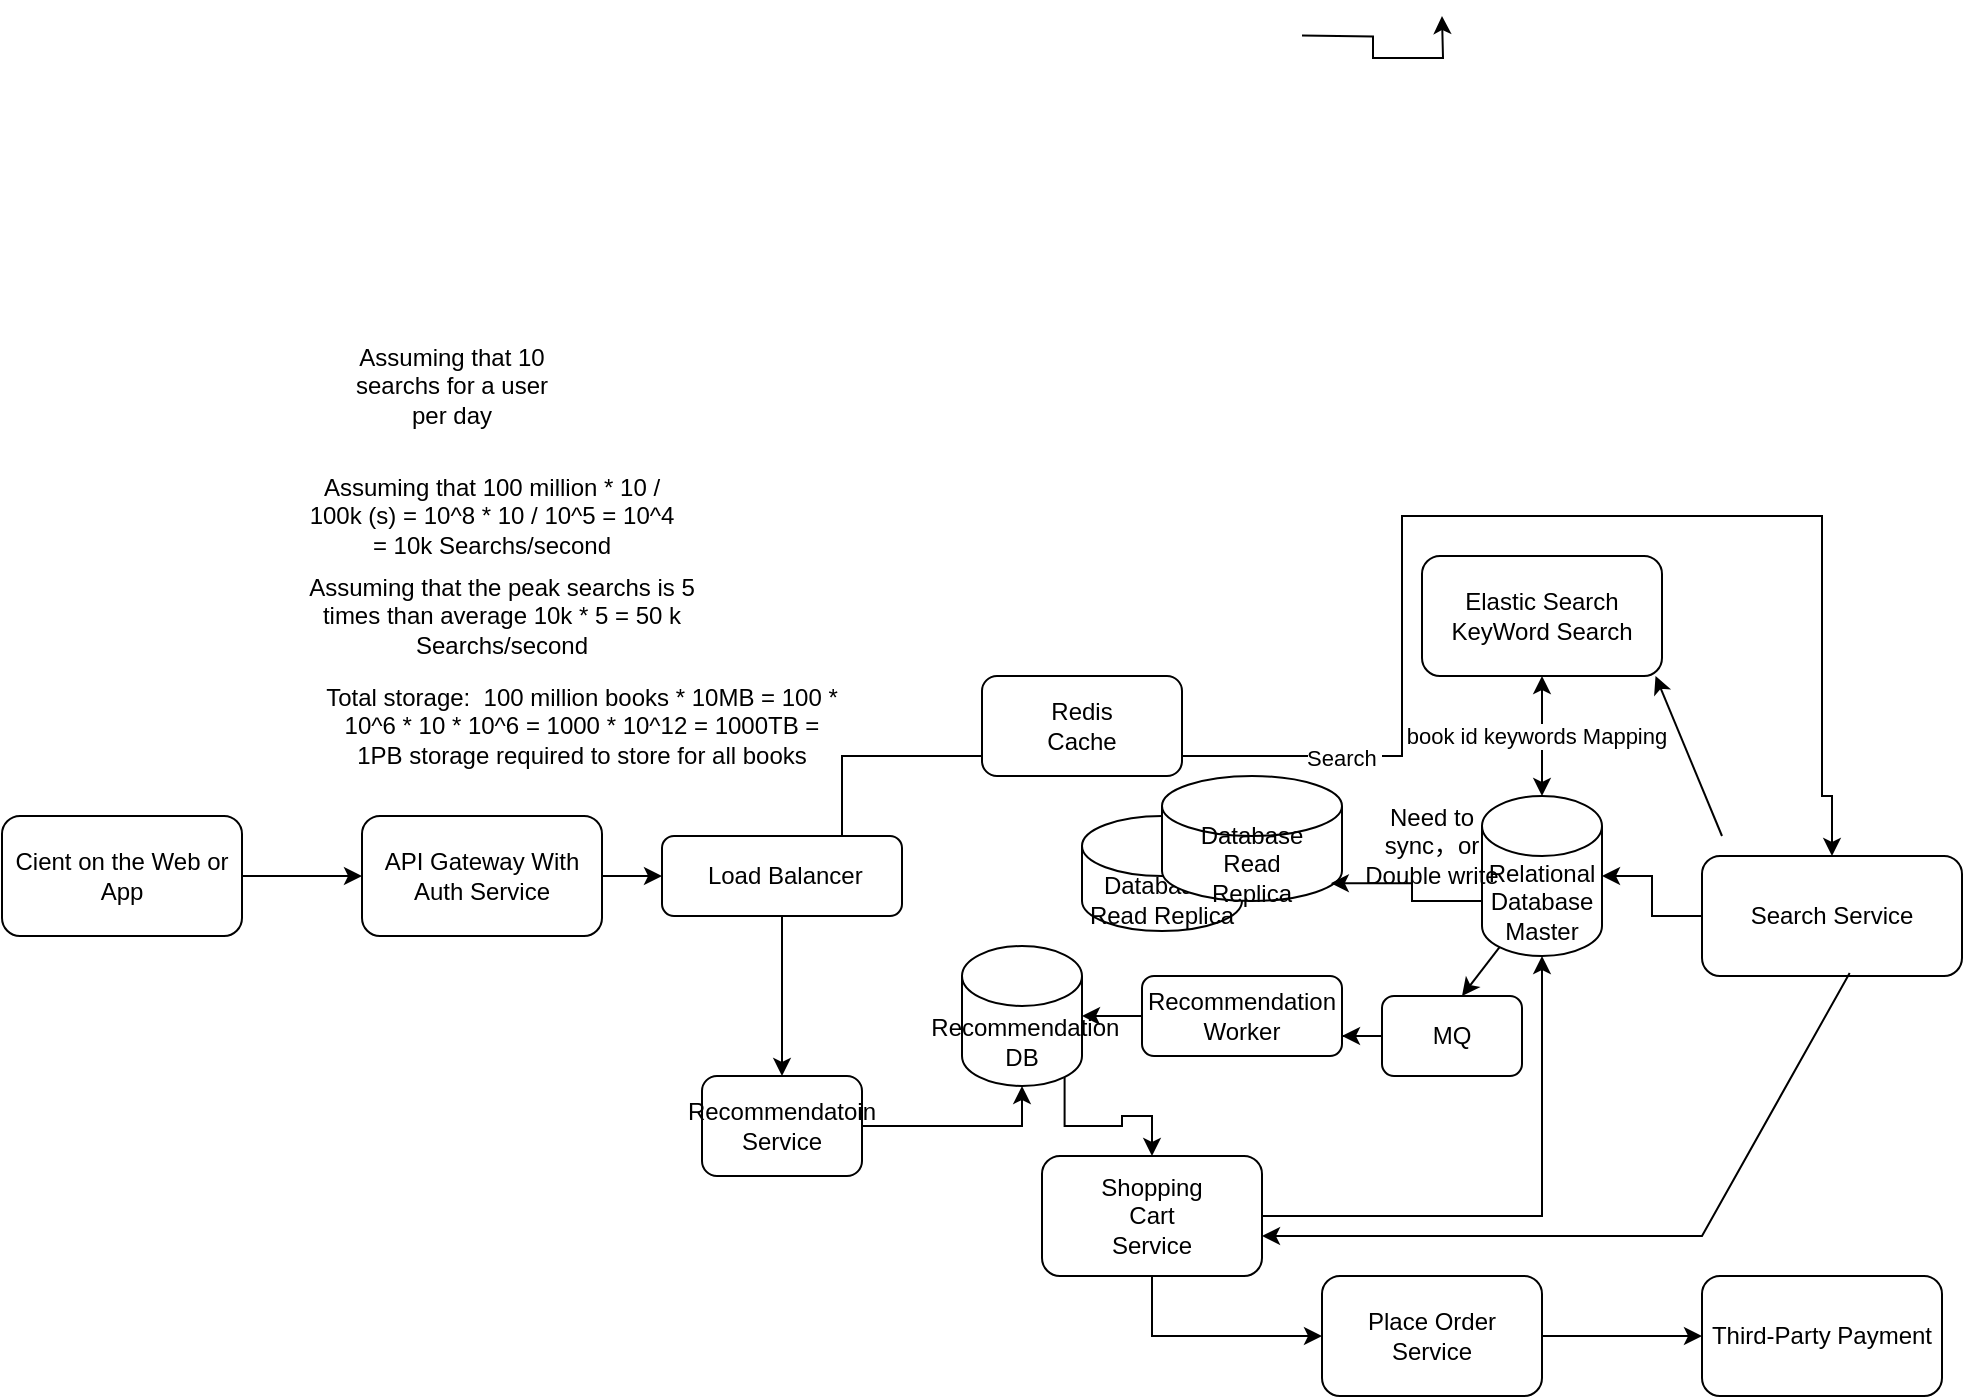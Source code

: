 <mxfile version="26.0.16">
  <diagram name="第 1 页" id="jbLr_YxTGnbmEOmsdvF0">
    <mxGraphModel dx="683" dy="1531" grid="1" gridSize="10" guides="1" tooltips="1" connect="1" arrows="1" fold="1" page="1" pageScale="1" pageWidth="827" pageHeight="1169" math="0" shadow="0">
      <root>
        <mxCell id="0" />
        <mxCell id="1" parent="0" />
        <mxCell id="APJIx1h4CYN2kZLJuxOD-8" value="" style="edgeStyle=orthogonalEdgeStyle;rounded=0;orthogonalLoop=1;jettySize=auto;html=1;" edge="1" parent="1" source="APJIx1h4CYN2kZLJuxOD-6" target="APJIx1h4CYN2kZLJuxOD-7">
          <mxGeometry relative="1" as="geometry" />
        </mxCell>
        <mxCell id="APJIx1h4CYN2kZLJuxOD-6" value="Cient on the Web or App" style="rounded=1;whiteSpace=wrap;html=1;" vertex="1" parent="1">
          <mxGeometry x="100" y="140" width="120" height="60" as="geometry" />
        </mxCell>
        <mxCell id="APJIx1h4CYN2kZLJuxOD-10" value="" style="edgeStyle=orthogonalEdgeStyle;rounded=0;orthogonalLoop=1;jettySize=auto;html=1;" edge="1" parent="1" source="APJIx1h4CYN2kZLJuxOD-7" target="APJIx1h4CYN2kZLJuxOD-9">
          <mxGeometry relative="1" as="geometry" />
        </mxCell>
        <mxCell id="APJIx1h4CYN2kZLJuxOD-7" value="API Gateway With&lt;div&gt;Auth Service&lt;/div&gt;" style="rounded=1;whiteSpace=wrap;html=1;" vertex="1" parent="1">
          <mxGeometry x="280" y="140" width="120" height="60" as="geometry" />
        </mxCell>
        <mxCell id="APJIx1h4CYN2kZLJuxOD-20" style="edgeStyle=orthogonalEdgeStyle;rounded=0;orthogonalLoop=1;jettySize=auto;html=1;exitX=1;exitY=0.5;exitDx=0;exitDy=0;" edge="1" parent="1">
          <mxGeometry relative="1" as="geometry">
            <mxPoint x="820" y="-260.0" as="targetPoint" />
            <mxPoint x="750" y="-250.19" as="sourcePoint" />
          </mxGeometry>
        </mxCell>
        <mxCell id="APJIx1h4CYN2kZLJuxOD-40" style="edgeStyle=orthogonalEdgeStyle;rounded=0;orthogonalLoop=1;jettySize=auto;html=1;" edge="1" parent="1" source="APJIx1h4CYN2kZLJuxOD-9" target="APJIx1h4CYN2kZLJuxOD-39">
          <mxGeometry relative="1" as="geometry" />
        </mxCell>
        <mxCell id="APJIx1h4CYN2kZLJuxOD-47" style="edgeStyle=orthogonalEdgeStyle;rounded=0;orthogonalLoop=1;jettySize=auto;html=1;entryX=0.5;entryY=0;entryDx=0;entryDy=0;" edge="1" parent="1" source="APJIx1h4CYN2kZLJuxOD-9" target="APJIx1h4CYN2kZLJuxOD-27">
          <mxGeometry relative="1" as="geometry">
            <Array as="points">
              <mxPoint x="520" y="110" />
              <mxPoint x="800" y="110" />
              <mxPoint x="800" y="-10" />
              <mxPoint x="1010" y="-10" />
              <mxPoint x="1010" y="130" />
              <mxPoint x="1015" y="130" />
            </Array>
          </mxGeometry>
        </mxCell>
        <mxCell id="APJIx1h4CYN2kZLJuxOD-48" value="Search&amp;nbsp;" style="edgeLabel;html=1;align=center;verticalAlign=middle;resizable=0;points=[];" vertex="1" connectable="0" parent="APJIx1h4CYN2kZLJuxOD-47">
          <mxGeometry x="-0.295" y="-1" relative="1" as="geometry">
            <mxPoint as="offset" />
          </mxGeometry>
        </mxCell>
        <mxCell id="APJIx1h4CYN2kZLJuxOD-9" value="&amp;nbsp;Load Balancer" style="rounded=1;whiteSpace=wrap;html=1;" vertex="1" parent="1">
          <mxGeometry x="430" y="150" width="120" height="40" as="geometry" />
        </mxCell>
        <mxCell id="APJIx1h4CYN2kZLJuxOD-11" value="&lt;div&gt;Relational&lt;/div&gt;Database&lt;div&gt;Master&lt;/div&gt;" style="shape=cylinder3;whiteSpace=wrap;html=1;boundedLbl=1;backgroundOutline=1;size=15;" vertex="1" parent="1">
          <mxGeometry x="840" y="130" width="60" height="80" as="geometry" />
        </mxCell>
        <mxCell id="APJIx1h4CYN2kZLJuxOD-14" value="Elastic Search&lt;div&gt;KeyWord Search&lt;/div&gt;" style="rounded=1;whiteSpace=wrap;html=1;" vertex="1" parent="1">
          <mxGeometry x="810" y="10" width="120" height="60" as="geometry" />
        </mxCell>
        <mxCell id="APJIx1h4CYN2kZLJuxOD-15" value="" style="endArrow=classic;startArrow=classic;html=1;rounded=0;entryX=0.5;entryY=1;entryDx=0;entryDy=0;" edge="1" parent="1" source="APJIx1h4CYN2kZLJuxOD-11" target="APJIx1h4CYN2kZLJuxOD-14">
          <mxGeometry width="50" height="50" relative="1" as="geometry">
            <mxPoint x="860" y="140" as="sourcePoint" />
            <mxPoint x="910" y="90" as="targetPoint" />
          </mxGeometry>
        </mxCell>
        <mxCell id="APJIx1h4CYN2kZLJuxOD-16" value="book id keywords Mapping" style="edgeLabel;html=1;align=center;verticalAlign=middle;resizable=0;points=[];" vertex="1" connectable="0" parent="APJIx1h4CYN2kZLJuxOD-15">
          <mxGeometry x="-0.006" y="3" relative="1" as="geometry">
            <mxPoint as="offset" />
          </mxGeometry>
        </mxCell>
        <mxCell id="APJIx1h4CYN2kZLJuxOD-17" value="Need to sync，or Double write" style="text;html=1;align=center;verticalAlign=middle;whiteSpace=wrap;rounded=0;" vertex="1" parent="1">
          <mxGeometry x="780" y="140" width="70" height="30" as="geometry" />
        </mxCell>
        <mxCell id="APJIx1h4CYN2kZLJuxOD-31" style="edgeStyle=orthogonalEdgeStyle;rounded=0;orthogonalLoop=1;jettySize=auto;html=1;" edge="1" parent="1" source="APJIx1h4CYN2kZLJuxOD-19" target="APJIx1h4CYN2kZLJuxOD-11">
          <mxGeometry relative="1" as="geometry" />
        </mxCell>
        <mxCell id="APJIx1h4CYN2kZLJuxOD-34" style="edgeStyle=orthogonalEdgeStyle;rounded=0;orthogonalLoop=1;jettySize=auto;html=1;exitX=0.5;exitY=1;exitDx=0;exitDy=0;entryX=0;entryY=0.5;entryDx=0;entryDy=0;" edge="1" parent="1" source="APJIx1h4CYN2kZLJuxOD-19" target="APJIx1h4CYN2kZLJuxOD-32">
          <mxGeometry relative="1" as="geometry" />
        </mxCell>
        <mxCell id="APJIx1h4CYN2kZLJuxOD-19" value="Shopping&lt;div&gt;Cart&lt;/div&gt;&lt;div&gt;Service&lt;/div&gt;" style="rounded=1;whiteSpace=wrap;html=1;" vertex="1" parent="1">
          <mxGeometry x="620" y="310" width="110" height="60" as="geometry" />
        </mxCell>
        <mxCell id="APJIx1h4CYN2kZLJuxOD-21" value="&lt;div&gt;Redis&lt;/div&gt;Cache" style="rounded=1;whiteSpace=wrap;html=1;" vertex="1" parent="1">
          <mxGeometry x="590" y="70" width="100" height="50" as="geometry" />
        </mxCell>
        <mxCell id="APJIx1h4CYN2kZLJuxOD-22" value="Assuming that 100 million * 10 / 100k (s) = 10^8 * 10 / 10^5 = 10^4 = 10k Searchs/second" style="text;html=1;align=center;verticalAlign=middle;whiteSpace=wrap;rounded=0;" vertex="1" parent="1">
          <mxGeometry x="250" y="-30" width="190" height="40" as="geometry" />
        </mxCell>
        <mxCell id="APJIx1h4CYN2kZLJuxOD-23" value="Assuming that the peak searchs is 5 times than average 10k * 5 = 50 k Searchs/second" style="text;html=1;align=center;verticalAlign=middle;whiteSpace=wrap;rounded=0;" vertex="1" parent="1">
          <mxGeometry x="240" y="20" width="220" height="40" as="geometry" />
        </mxCell>
        <mxCell id="APJIx1h4CYN2kZLJuxOD-24" value="Assuming that 10 searchs for a user per day" style="text;html=1;align=center;verticalAlign=middle;whiteSpace=wrap;rounded=0;" vertex="1" parent="1">
          <mxGeometry x="270" y="-90" width="110" height="30" as="geometry" />
        </mxCell>
        <mxCell id="APJIx1h4CYN2kZLJuxOD-26" value="Total storage:&amp;nbsp; 100 million books * 10MB = 100 * 10^6 * 10 * 10^6 = 1000 * 10^12 = 1000TB = 1PB storage required to store for all books" style="text;html=1;align=center;verticalAlign=middle;whiteSpace=wrap;rounded=0;" vertex="1" parent="1">
          <mxGeometry x="260" y="80" width="260" height="30" as="geometry" />
        </mxCell>
        <mxCell id="APJIx1h4CYN2kZLJuxOD-49" value="" style="edgeStyle=orthogonalEdgeStyle;rounded=0;orthogonalLoop=1;jettySize=auto;html=1;" edge="1" parent="1" source="APJIx1h4CYN2kZLJuxOD-27" target="APJIx1h4CYN2kZLJuxOD-11">
          <mxGeometry relative="1" as="geometry" />
        </mxCell>
        <mxCell id="APJIx1h4CYN2kZLJuxOD-27" value="Search Service" style="rounded=1;whiteSpace=wrap;html=1;" vertex="1" parent="1">
          <mxGeometry x="950" y="160" width="130" height="60" as="geometry" />
        </mxCell>
        <mxCell id="APJIx1h4CYN2kZLJuxOD-28" value="" style="endArrow=classic;html=1;rounded=0;entryX=0.009;entryY=0.555;entryDx=0;entryDy=0;entryPerimeter=0;exitX=0.568;exitY=0.975;exitDx=0;exitDy=0;exitPerimeter=0;" edge="1" parent="1" source="APJIx1h4CYN2kZLJuxOD-27">
          <mxGeometry width="50" height="50" relative="1" as="geometry">
            <mxPoint x="998.08" y="462.34" as="sourcePoint" />
            <mxPoint x="730.0" y="350.0" as="targetPoint" />
            <Array as="points">
              <mxPoint x="950" y="350" />
            </Array>
          </mxGeometry>
        </mxCell>
        <mxCell id="APJIx1h4CYN2kZLJuxOD-35" value="" style="edgeStyle=orthogonalEdgeStyle;rounded=0;orthogonalLoop=1;jettySize=auto;html=1;" edge="1" parent="1" source="APJIx1h4CYN2kZLJuxOD-32" target="APJIx1h4CYN2kZLJuxOD-33">
          <mxGeometry relative="1" as="geometry" />
        </mxCell>
        <mxCell id="APJIx1h4CYN2kZLJuxOD-32" value="Place Order&lt;div&gt;Service&lt;/div&gt;" style="rounded=1;whiteSpace=wrap;html=1;" vertex="1" parent="1">
          <mxGeometry x="760" y="370" width="110" height="60" as="geometry" />
        </mxCell>
        <mxCell id="APJIx1h4CYN2kZLJuxOD-33" value="Third-Party Payment" style="rounded=1;whiteSpace=wrap;html=1;" vertex="1" parent="1">
          <mxGeometry x="950" y="370" width="120" height="60" as="geometry" />
        </mxCell>
        <mxCell id="APJIx1h4CYN2kZLJuxOD-43" style="edgeStyle=orthogonalEdgeStyle;rounded=0;orthogonalLoop=1;jettySize=auto;html=1;exitX=0;exitY=0.5;exitDx=0;exitDy=0;" edge="1" parent="1" source="APJIx1h4CYN2kZLJuxOD-37" target="APJIx1h4CYN2kZLJuxOD-38">
          <mxGeometry relative="1" as="geometry" />
        </mxCell>
        <mxCell id="APJIx1h4CYN2kZLJuxOD-37" value="Recommendation&lt;div&gt;Worker&lt;/div&gt;" style="rounded=1;whiteSpace=wrap;html=1;" vertex="1" parent="1">
          <mxGeometry x="670" y="220" width="100" height="40" as="geometry" />
        </mxCell>
        <mxCell id="APJIx1h4CYN2kZLJuxOD-44" style="edgeStyle=orthogonalEdgeStyle;rounded=0;orthogonalLoop=1;jettySize=auto;html=1;exitX=0.855;exitY=1;exitDx=0;exitDy=-4.35;exitPerimeter=0;" edge="1" parent="1" source="APJIx1h4CYN2kZLJuxOD-38" target="APJIx1h4CYN2kZLJuxOD-19">
          <mxGeometry relative="1" as="geometry" />
        </mxCell>
        <mxCell id="APJIx1h4CYN2kZLJuxOD-38" value="&amp;nbsp;Recommendation&lt;div&gt;DB&lt;/div&gt;" style="shape=cylinder3;whiteSpace=wrap;html=1;boundedLbl=1;backgroundOutline=1;size=15;" vertex="1" parent="1">
          <mxGeometry x="580" y="205" width="60" height="70" as="geometry" />
        </mxCell>
        <mxCell id="APJIx1h4CYN2kZLJuxOD-39" value="Recommendatoin&lt;div&gt;Service&lt;/div&gt;" style="rounded=1;whiteSpace=wrap;html=1;" vertex="1" parent="1">
          <mxGeometry x="450" y="270" width="80" height="50" as="geometry" />
        </mxCell>
        <mxCell id="APJIx1h4CYN2kZLJuxOD-41" style="edgeStyle=orthogonalEdgeStyle;rounded=0;orthogonalLoop=1;jettySize=auto;html=1;entryX=0.5;entryY=1;entryDx=0;entryDy=0;entryPerimeter=0;" edge="1" parent="1" source="APJIx1h4CYN2kZLJuxOD-39" target="APJIx1h4CYN2kZLJuxOD-38">
          <mxGeometry relative="1" as="geometry" />
        </mxCell>
        <mxCell id="APJIx1h4CYN2kZLJuxOD-42" value="" style="endArrow=classic;html=1;rounded=0;exitX=0.145;exitY=1;exitDx=0;exitDy=-4.35;exitPerimeter=0;" edge="1" parent="1" source="APJIx1h4CYN2kZLJuxOD-11">
          <mxGeometry width="50" height="50" relative="1" as="geometry">
            <mxPoint x="760" y="195" as="sourcePoint" />
            <mxPoint x="830" y="230" as="targetPoint" />
          </mxGeometry>
        </mxCell>
        <mxCell id="APJIx1h4CYN2kZLJuxOD-46" value="" style="endArrow=classic;html=1;rounded=0;entryX=0.973;entryY=0.999;entryDx=0;entryDy=0;entryPerimeter=0;" edge="1" parent="1" target="APJIx1h4CYN2kZLJuxOD-14">
          <mxGeometry width="50" height="50" relative="1" as="geometry">
            <mxPoint x="960" y="150" as="sourcePoint" />
            <mxPoint x="1010" y="100" as="targetPoint" />
          </mxGeometry>
        </mxCell>
        <mxCell id="APJIx1h4CYN2kZLJuxOD-52" style="edgeStyle=orthogonalEdgeStyle;rounded=0;orthogonalLoop=1;jettySize=auto;html=1;entryX=1;entryY=0.75;entryDx=0;entryDy=0;" edge="1" parent="1" source="APJIx1h4CYN2kZLJuxOD-51" target="APJIx1h4CYN2kZLJuxOD-37">
          <mxGeometry relative="1" as="geometry" />
        </mxCell>
        <mxCell id="APJIx1h4CYN2kZLJuxOD-51" value="MQ" style="rounded=1;whiteSpace=wrap;html=1;" vertex="1" parent="1">
          <mxGeometry x="790" y="230" width="70" height="40" as="geometry" />
        </mxCell>
        <mxCell id="APJIx1h4CYN2kZLJuxOD-53" value="&lt;div&gt;Databaase&lt;/div&gt;Read Replica" style="shape=cylinder3;whiteSpace=wrap;html=1;boundedLbl=1;backgroundOutline=1;size=15;" vertex="1" parent="1">
          <mxGeometry x="640" y="140" width="80" height="57.5" as="geometry" />
        </mxCell>
        <mxCell id="APJIx1h4CYN2kZLJuxOD-54" value="&lt;div&gt;Database&lt;/div&gt;Read&lt;div&gt;Replica&lt;/div&gt;" style="shape=cylinder3;whiteSpace=wrap;html=1;boundedLbl=1;backgroundOutline=1;size=15;" vertex="1" parent="1">
          <mxGeometry x="680" y="120" width="90" height="62.5" as="geometry" />
        </mxCell>
        <mxCell id="APJIx1h4CYN2kZLJuxOD-55" style="edgeStyle=orthogonalEdgeStyle;rounded=0;orthogonalLoop=1;jettySize=auto;html=1;exitX=0;exitY=0;exitDx=0;exitDy=52.5;exitPerimeter=0;entryX=0.938;entryY=0.858;entryDx=0;entryDy=0;entryPerimeter=0;" edge="1" parent="1" source="APJIx1h4CYN2kZLJuxOD-11" target="APJIx1h4CYN2kZLJuxOD-54">
          <mxGeometry relative="1" as="geometry" />
        </mxCell>
      </root>
    </mxGraphModel>
  </diagram>
</mxfile>
